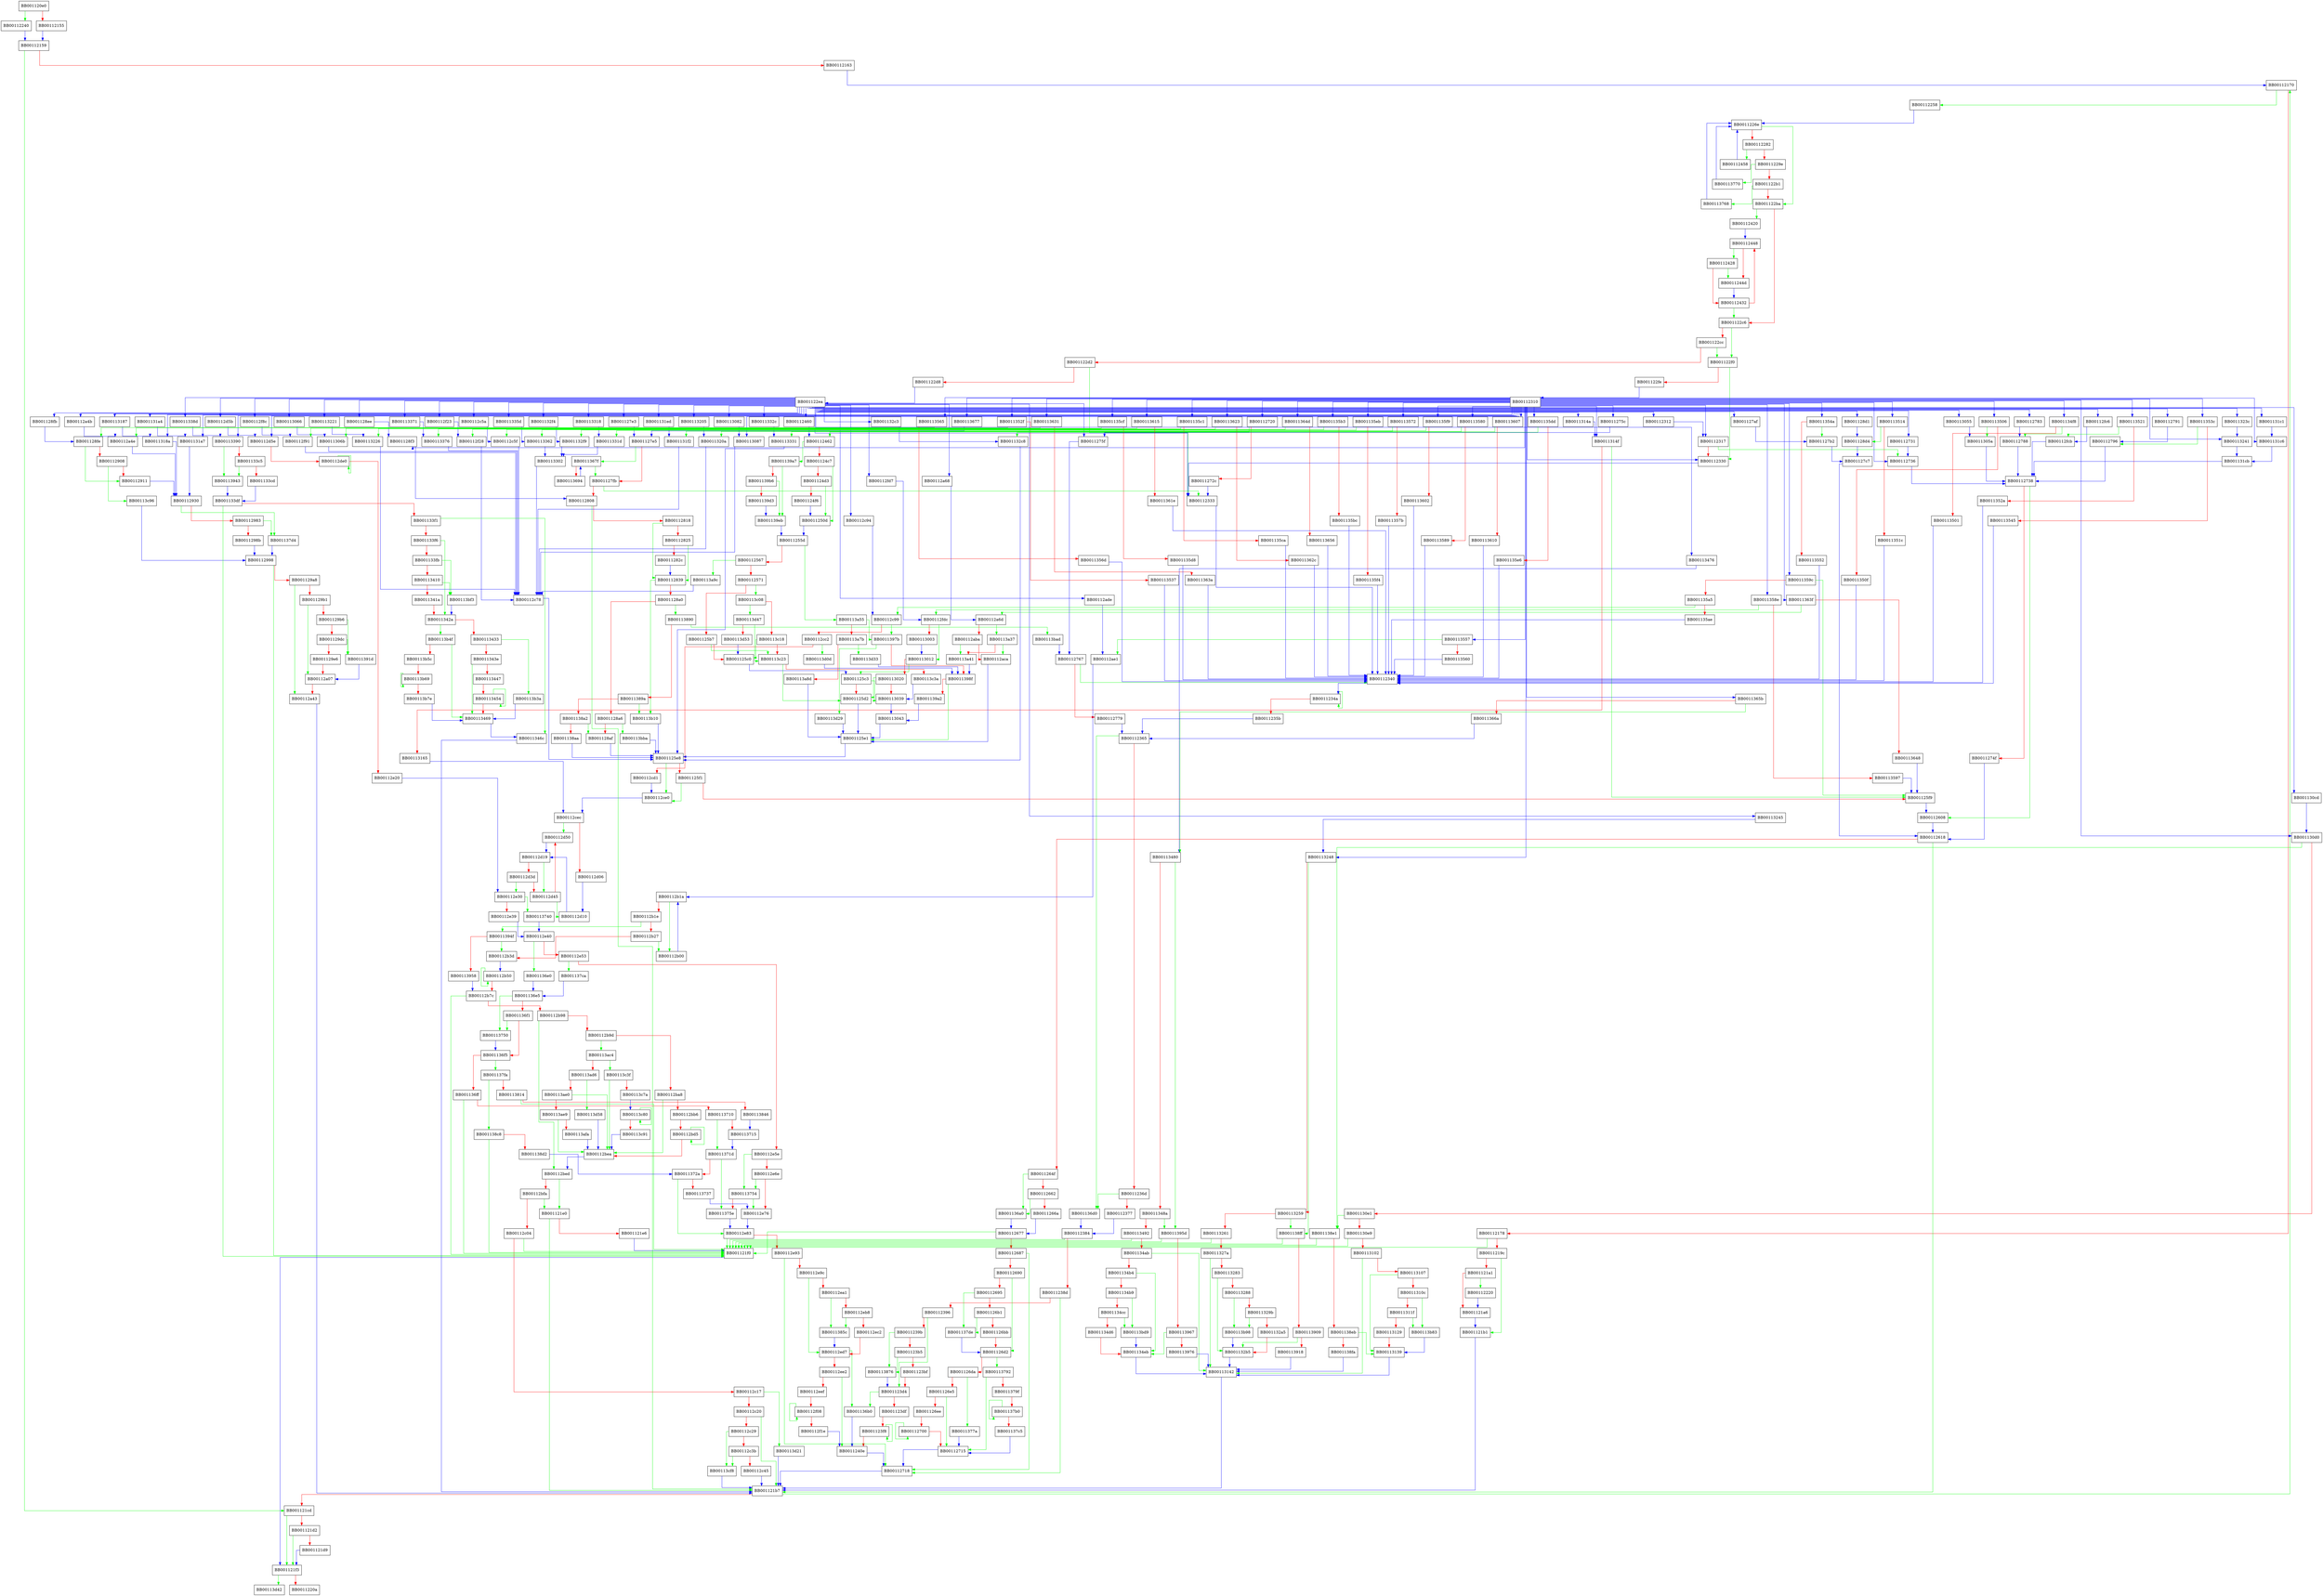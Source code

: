 digraph FUN_001120e0 {
  node [shape="box"];
  graph [splines=ortho];
  BB001120e0 -> BB00112240 [color="green"];
  BB001120e0 -> BB00112155 [color="red"];
  BB00112155 -> BB00112159 [color="blue"];
  BB00112159 -> BB001121cd [color="green"];
  BB00112159 -> BB00112163 [color="red"];
  BB00112163 -> BB00112170 [color="blue"];
  BB00112170 -> BB00112258 [color="green"];
  BB00112170 -> BB00112178 [color="red"];
  BB00112178 -> BB001121f0 [color="green"];
  BB00112178 -> BB0011219c [color="red"];
  BB0011219c -> BB001121b1 [color="green"];
  BB0011219c -> BB001121a1 [color="red"];
  BB001121a1 -> BB00112220 [color="green"];
  BB001121a1 -> BB001121a6 [color="red"];
  BB001121a6 -> BB001121b1 [color="blue"];
  BB001121b1 -> BB001121b7 [color="blue"];
  BB001121b7 -> BB00112170 [color="green"];
  BB001121b7 -> BB001121cd [color="red"];
  BB001121cd -> BB001121f3 [color="green"];
  BB001121cd -> BB001121d2 [color="red"];
  BB001121d2 -> BB001121f3 [color="green"];
  BB001121d2 -> BB001121d9 [color="red"];
  BB001121d9 -> BB001121f3 [color="blue"];
  BB001121e0 -> BB001121b7 [color="green"];
  BB001121e0 -> BB001121e6 [color="red"];
  BB001121e6 -> BB001121f0 [color="blue"];
  BB001121f0 -> BB001121f3 [color="blue"];
  BB001121f3 -> BB00113d42 [color="green"];
  BB001121f3 -> BB0011220a [color="red"];
  BB00112220 -> BB001121a6 [color="blue"];
  BB00112240 -> BB00112159 [color="blue"];
  BB00112258 -> BB0011226e [color="blue"];
  BB0011226e -> BB001122ba [color="green"];
  BB0011226e -> BB00112282 [color="red"];
  BB00112282 -> BB00112458 [color="green"];
  BB00112282 -> BB0011229e [color="red"];
  BB0011229e -> BB00113770 [color="green"];
  BB0011229e -> BB001122b1 [color="red"];
  BB001122b1 -> BB00113768 [color="green"];
  BB001122b1 -> BB001122ba [color="red"];
  BB001122ba -> BB00112420 [color="green"];
  BB001122ba -> BB001122c6 [color="red"];
  BB001122c6 -> BB001122f0 [color="green"];
  BB001122c6 -> BB001122cc [color="red"];
  BB001122cc -> BB001122f0 [color="green"];
  BB001122cc -> BB001122d2 [color="red"];
  BB001122d2 -> BB00112333 [color="green"];
  BB001122d2 -> BB001122d8 [color="red"];
  BB001122d8 -> BB001122ea [color="blue"];
  BB001122ea -> BB0011275f [color="blue"];
  BB001122ea -> BB00112333 [color="blue"];
  BB001122ea -> BB00113476 [color="blue"];
  BB001122ea -> BB001127e3 [color="blue"];
  BB001122ea -> BB001127af [color="blue"];
  BB001122ea -> BB00112791 [color="blue"];
  BB001122ea -> BB00112a68 [color="blue"];
  BB001122ea -> BB00112a4b [color="blue"];
  BB001122ea -> BB001128fb [color="blue"];
  BB001122ea -> BB00112460 [color="blue"];
  BB001122ea -> BB00113205 [color="blue"];
  BB001122ea -> BB001131ed [color="blue"];
  BB001122ea -> BB00112c5a [color="blue"];
  BB001122ea -> BB00112ade [color="blue"];
  BB001122ea -> BB001131c1 [color="blue"];
  BB001122ea -> BB001131a4 [color="blue"];
  BB001122ea -> BB00113221 [color="blue"];
  BB001122ea -> BB00113187 [color="blue"];
  BB001122ea -> BB00112f8c [color="blue"];
  BB001122ea -> BB00112f23 [color="blue"];
  BB001122ea -> BB00112fc6 [color="blue"];
  BB001122ea -> BB00112c94 [color="blue"];
  BB001122ea -> BB0011338d [color="blue"];
  BB001122ea -> BB001128d1 [color="blue"];
  BB001122ea -> BB00112312 [color="blue"];
  BB001122ea -> BB00112783 [color="blue"];
  BB001122ea -> BB00113371 [color="blue"];
  BB001122ea -> BB0011335d [color="blue"];
  BB001122ea -> BB0011332c [color="blue"];
  BB001122ea -> BB00113318 [color="blue"];
  BB001122ea -> BB001132f4 [color="blue"];
  BB001122ea -> BB001132c3 [color="blue"];
  BB001122ea -> BB00113245 [color="blue"];
  BB001122ea -> BB0011323c [color="blue"];
  BB001122ea -> BB0011314a [color="blue"];
  BB001122ea -> BB00112731 [color="blue"];
  BB001122ea -> BB00112d5b [color="blue"];
  BB001122ea -> BB001130cd [color="blue"];
  BB001122ea -> BB00113082 [color="blue"];
  BB001122ea -> BB00113066 [color="blue"];
  BB001122ea -> BB00113055 [color="blue"];
  BB001122ea -> BB00112fd7 [color="blue"];
  BB001122ea -> BB001128ee [color="blue"];
  BB001122f0 -> BB00112330 [color="green"];
  BB001122f0 -> BB001122fe [color="red"];
  BB001122fe -> BB00112310 [color="blue"];
  BB00112310 -> BB0011275c [color="blue"];
  BB00112310 -> BB00112330 [color="blue"];
  BB00112310 -> BB0011365b [color="blue"];
  BB00112310 -> BB00113677 [color="blue"];
  BB00112310 -> BB0011354a [color="blue"];
  BB00112310 -> BB0011353c [color="blue"];
  BB00112310 -> BB0011363f [color="blue"];
  BB00112310 -> BB0011352f [color="blue"];
  BB00112310 -> BB00113565 [color="blue"];
  BB00112310 -> BB00112720 [color="blue"];
  BB00112310 -> BB00113580 [color="blue"];
  BB00112310 -> BB00113572 [color="blue"];
  BB00112310 -> BB0011364d [color="blue"];
  BB00112310 -> BB00113557 [color="blue"];
  BB00112310 -> BB001131c6 [color="blue"];
  BB00112310 -> BB001131a7 [color="blue"];
  BB00112310 -> BB001135cf [color="blue"];
  BB00112310 -> BB0011318a [color="blue"];
  BB00112310 -> BB00113631 [color="blue"];
  BB00112310 -> BB00113623 [color="blue"];
  BB00112310 -> BB00113521 [color="blue"];
  BB00112310 -> BB0011359c [color="blue"];
  BB00112310 -> BB00113390 [color="blue"];
  BB00112310 -> BB00113514 [color="blue"];
  BB00112310 -> BB00112317 [color="blue"];
  BB00112310 -> BB001134f8 [color="blue"];
  BB00112310 -> BB001135c1 [color="blue"];
  BB00112310 -> BB001135b3 [color="blue"];
  BB00112310 -> BB00113607 [color="blue"];
  BB00112310 -> BB001135f9 [color="blue"];
  BB00112310 -> BB001135eb [color="blue"];
  BB00112310 -> BB001135dd [color="blue"];
  BB00112310 -> BB00113248 [color="blue"];
  BB00112310 -> BB00113241 [color="blue"];
  BB00112310 -> BB0011314f [color="blue"];
  BB00112310 -> BB00112736 [color="blue"];
  BB00112310 -> BB00112d5e [color="blue"];
  BB00112310 -> BB001130d0 [color="blue"];
  BB00112310 -> BB00113087 [color="blue"];
  BB00112310 -> BB00113615 [color="blue"];
  BB00112310 -> BB00113506 [color="blue"];
  BB00112310 -> BB0011358e [color="blue"];
  BB00112310 -> BB001128f3 [color="blue"];
  BB00112312 -> BB00112317 [color="blue"];
  BB00112317 -> BB00112736 [color="green"];
  BB00112317 -> BB00112330 [color="red"];
  BB00112330 -> BB00112333 [color="blue"];
  BB00112333 -> BB00112340 [color="blue"];
  BB00112340 -> BB0011234a [color="blue"];
  BB0011234a -> BB0011234a [color="green"];
  BB0011234a -> BB0011235b [color="red"];
  BB0011235b -> BB00112365 [color="blue"];
  BB00112365 -> BB001136d0 [color="green"];
  BB00112365 -> BB0011236d [color="red"];
  BB0011236d -> BB001136d0 [color="green"];
  BB0011236d -> BB00112377 [color="red"];
  BB00112377 -> BB00112384 [color="blue"];
  BB00112384 -> BB001121f0 [color="green"];
  BB00112384 -> BB0011238d [color="red"];
  BB0011238d -> BB00112718 [color="green"];
  BB0011238d -> BB00112396 [color="red"];
  BB00112396 -> BB001123d4 [color="green"];
  BB00112396 -> BB0011239b [color="red"];
  BB0011239b -> BB00113876 [color="green"];
  BB0011239b -> BB001123b5 [color="red"];
  BB001123b5 -> BB00113876 [color="green"];
  BB001123b5 -> BB001123bf [color="red"];
  BB001123bf -> BB001123d4 [color="red"];
  BB001123d4 -> BB001136b0 [color="green"];
  BB001123d4 -> BB001123df [color="red"];
  BB001123df -> BB001123f8 [color="red"];
  BB001123f8 -> BB001123f8 [color="green"];
  BB001123f8 -> BB0011240e [color="red"];
  BB0011240e -> BB00112718 [color="blue"];
  BB00112420 -> BB00112448 [color="blue"];
  BB00112428 -> BB0011244d [color="green"];
  BB00112428 -> BB00112432 [color="red"];
  BB00112432 -> BB001122c6 [color="green"];
  BB00112432 -> BB00112448 [color="red"];
  BB00112448 -> BB00112428 [color="green"];
  BB00112448 -> BB0011244d [color="red"];
  BB0011244d -> BB00112432 [color="blue"];
  BB00112458 -> BB0011226e [color="blue"];
  BB00112460 -> BB00112462 [color="blue"];
  BB00112462 -> BB001139a7 [color="green"];
  BB00112462 -> BB001124c7 [color="red"];
  BB001124c7 -> BB0011250d [color="green"];
  BB001124c7 -> BB001124d3 [color="red"];
  BB001124d3 -> BB0011250d [color="green"];
  BB001124d3 -> BB001124f6 [color="red"];
  BB001124f6 -> BB0011250d [color="blue"];
  BB0011250d -> BB0011255d [color="blue"];
  BB0011255d -> BB00113a55 [color="green"];
  BB0011255d -> BB00112567 [color="red"];
  BB00112567 -> BB00113a9c [color="green"];
  BB00112567 -> BB00112571 [color="red"];
  BB00112571 -> BB00113c08 [color="green"];
  BB00112571 -> BB001125b7 [color="red"];
  BB001125b7 -> BB00113c23 [color="green"];
  BB001125b7 -> BB001125c0 [color="red"];
  BB001125c0 -> BB001125c3 [color="blue"];
  BB001125c3 -> BB00113039 [color="green"];
  BB001125c3 -> BB001125d2 [color="red"];
  BB001125d2 -> BB001125e1 [color="blue"];
  BB001125e1 -> BB001125e8 [color="blue"];
  BB001125e8 -> BB00112ce0 [color="green"];
  BB001125e8 -> BB001125f1 [color="red"];
  BB001125f1 -> BB00112ce0 [color="green"];
  BB001125f1 -> BB001125f9 [color="red"];
  BB001125f9 -> BB00112608 [color="blue"];
  BB00112608 -> BB00112618 [color="blue"];
  BB00112618 -> BB001121b7 [color="green"];
  BB00112618 -> BB0011264f [color="red"];
  BB0011264f -> BB001136a0 [color="green"];
  BB0011264f -> BB00112662 [color="red"];
  BB00112662 -> BB001136a0 [color="green"];
  BB00112662 -> BB0011266a [color="red"];
  BB0011266a -> BB00112677 [color="blue"];
  BB00112677 -> BB001121f0 [color="green"];
  BB00112677 -> BB00112687 [color="red"];
  BB00112687 -> BB00112718 [color="green"];
  BB00112687 -> BB00112690 [color="red"];
  BB00112690 -> BB001126d2 [color="green"];
  BB00112690 -> BB00112695 [color="red"];
  BB00112695 -> BB001137de [color="green"];
  BB00112695 -> BB001126b1 [color="red"];
  BB001126b1 -> BB001137de [color="green"];
  BB001126b1 -> BB001126bb [color="red"];
  BB001126bb -> BB001126d2 [color="red"];
  BB001126d2 -> BB00113792 [color="green"];
  BB001126d2 -> BB001126da [color="red"];
  BB001126da -> BB0011377a [color="green"];
  BB001126da -> BB001126e5 [color="red"];
  BB001126e5 -> BB00112715 [color="green"];
  BB001126e5 -> BB001126ee [color="red"];
  BB001126ee -> BB00112700 [color="red"];
  BB00112700 -> BB00112700 [color="green"];
  BB00112700 -> BB00112715 [color="red"];
  BB00112715 -> BB00112718 [color="blue"];
  BB00112718 -> BB001121b7 [color="blue"];
  BB00112720 -> BB00112462 [color="green"];
  BB00112720 -> BB0011272c [color="red"];
  BB0011272c -> BB00112333 [color="blue"];
  BB00112731 -> BB00112736 [color="blue"];
  BB00112736 -> BB00112738 [color="blue"];
  BB00112738 -> BB00112608 [color="green"];
  BB00112738 -> BB0011274f [color="red"];
  BB0011274f -> BB00112618 [color="blue"];
  BB0011275c -> BB0011275f [color="blue"];
  BB0011275f -> BB00112767 [color="blue"];
  BB00112767 -> BB00112340 [color="green"];
  BB00112767 -> BB00112779 [color="red"];
  BB00112779 -> BB00112365 [color="blue"];
  BB00112783 -> BB00112788 [color="blue"];
  BB00112788 -> BB00112738 [color="blue"];
  BB00112791 -> BB00112796 [color="blue"];
  BB00112796 -> BB00112738 [color="blue"];
  BB001127af -> BB001127b2 [color="blue"];
  BB001127b2 -> BB001127c7 [color="blue"];
  BB001127c7 -> BB00112618 [color="blue"];
  BB001127e3 -> BB001127e5 [color="blue"];
  BB001127e5 -> BB0011367f [color="green"];
  BB001127e5 -> BB001127fb [color="red"];
  BB001127fb -> BB00112333 [color="green"];
  BB001127fb -> BB00112808 [color="red"];
  BB00112808 -> BB001121b7 [color="green"];
  BB00112808 -> BB00112818 [color="red"];
  BB00112818 -> BB00112839 [color="green"];
  BB00112818 -> BB00112825 [color="red"];
  BB00112825 -> BB00112839 [color="green"];
  BB00112825 -> BB0011282c [color="red"];
  BB0011282c -> BB00112839 [color="blue"];
  BB00112839 -> BB00113b10 [color="green"];
  BB00112839 -> BB001128a0 [color="red"];
  BB001128a0 -> BB00113890 [color="green"];
  BB001128a0 -> BB001128a6 [color="red"];
  BB001128a6 -> BB00113bba [color="green"];
  BB001128a6 -> BB001128af [color="red"];
  BB001128af -> BB001125e8 [color="blue"];
  BB001128d1 -> BB001128d4 [color="blue"];
  BB001128d4 -> BB001127c7 [color="blue"];
  BB001128ee -> BB001128f3 [color="blue"];
  BB001128f3 -> BB00112808 [color="blue"];
  BB001128fb -> BB001128fe [color="blue"];
  BB001128fe -> BB00112911 [color="green"];
  BB001128fe -> BB00112908 [color="red"];
  BB00112908 -> BB00113c96 [color="green"];
  BB00112908 -> BB00112911 [color="red"];
  BB00112911 -> BB00112930 [color="blue"];
  BB00112930 -> BB001137d4 [color="green"];
  BB00112930 -> BB00112983 [color="red"];
  BB00112983 -> BB001137d4 [color="green"];
  BB00112983 -> BB0011298b [color="red"];
  BB0011298b -> BB00112998 [color="blue"];
  BB00112998 -> BB001121f0 [color="green"];
  BB00112998 -> BB001129a8 [color="red"];
  BB001129a8 -> BB00112a43 [color="green"];
  BB001129a8 -> BB001129b1 [color="red"];
  BB001129b1 -> BB00112a07 [color="green"];
  BB001129b1 -> BB001129b6 [color="red"];
  BB001129b6 -> BB0011391d [color="green"];
  BB001129b6 -> BB001129dc [color="red"];
  BB001129dc -> BB0011391d [color="green"];
  BB001129dc -> BB001129e6 [color="red"];
  BB001129e6 -> BB00112a07 [color="red"];
  BB00112a07 -> BB00112a43 [color="red"];
  BB00112a43 -> BB001121b7 [color="blue"];
  BB00112a4b -> BB00112a4e [color="blue"];
  BB00112a4e -> BB00112930 [color="blue"];
  BB00112a68 -> BB00112a6d [color="blue"];
  BB00112a6d -> BB00113a37 [color="green"];
  BB00112a6d -> BB00112aba [color="red"];
  BB00112aba -> BB00113a41 [color="green"];
  BB00112aba -> BB00112aca [color="red"];
  BB00112aca -> BB001125e1 [color="blue"];
  BB00112ade -> BB00112ae1 [color="blue"];
  BB00112ae1 -> BB00112b1a [color="blue"];
  BB00112b00 -> BB00112b1a [color="blue"];
  BB00112b1a -> BB00112b00 [color="green"];
  BB00112b1a -> BB00112b1e [color="red"];
  BB00112b1e -> BB0011394f [color="green"];
  BB00112b1e -> BB00112b27 [color="red"];
  BB00112b27 -> BB00112b00 [color="green"];
  BB00112b27 -> BB00112b3d [color="red"];
  BB00112b3d -> BB00112b50 [color="blue"];
  BB00112b50 -> BB00112b50 [color="green"];
  BB00112b50 -> BB00112b7c [color="red"];
  BB00112b7c -> BB001121f0 [color="green"];
  BB00112b7c -> BB00112b98 [color="red"];
  BB00112b98 -> BB00112bed [color="green"];
  BB00112b98 -> BB00112b9d [color="red"];
  BB00112b9d -> BB00113ac4 [color="green"];
  BB00112b9d -> BB00112ba8 [color="red"];
  BB00112ba8 -> BB00112bea [color="green"];
  BB00112ba8 -> BB00112bb6 [color="red"];
  BB00112bb6 -> BB00112bd5 [color="red"];
  BB00112bd5 -> BB00112bd5 [color="green"];
  BB00112bd5 -> BB00112bea [color="red"];
  BB00112bea -> BB00112bed [color="blue"];
  BB00112bed -> BB001121e0 [color="green"];
  BB00112bed -> BB00112bfa [color="red"];
  BB00112bfa -> BB001121e0 [color="green"];
  BB00112bfa -> BB00112c04 [color="red"];
  BB00112c04 -> BB001121f0 [color="green"];
  BB00112c04 -> BB00112c17 [color="red"];
  BB00112c17 -> BB00113d21 [color="green"];
  BB00112c17 -> BB00112c20 [color="red"];
  BB00112c20 -> BB001121b7 [color="green"];
  BB00112c20 -> BB00112c29 [color="red"];
  BB00112c29 -> BB00113cf8 [color="green"];
  BB00112c29 -> BB00112c3b [color="red"];
  BB00112c3b -> BB00113cf8 [color="green"];
  BB00112c3b -> BB00112c45 [color="red"];
  BB00112c45 -> BB001121b7 [color="blue"];
  BB00112c5a -> BB00112c5f [color="blue"];
  BB00112c5f -> BB00112c78 [color="blue"];
  BB00112c78 -> BB001125e8 [color="blue"];
  BB00112c94 -> BB00112c99 [color="blue"];
  BB00112c99 -> BB0011397b [color="green"];
  BB00112c99 -> BB00112cc2 [color="red"];
  BB00112cc2 -> BB00113d0d [color="green"];
  BB00112cc2 -> BB00112cd1 [color="red"];
  BB00112cd1 -> BB00112ce0 [color="blue"];
  BB00112ce0 -> BB00112cec [color="blue"];
  BB00112cec -> BB00112d50 [color="green"];
  BB00112cec -> BB00112d06 [color="red"];
  BB00112d06 -> BB00112d10 [color="blue"];
  BB00112d10 -> BB00112d19 [color="blue"];
  BB00112d19 -> BB00112d45 [color="green"];
  BB00112d19 -> BB00112d3d [color="red"];
  BB00112d3d -> BB00112e30 [color="green"];
  BB00112d3d -> BB00112d45 [color="red"];
  BB00112d45 -> BB00112d10 [color="green"];
  BB00112d45 -> BB00112d50 [color="red"];
  BB00112d50 -> BB00112d19 [color="blue"];
  BB00112d5b -> BB00112d5e [color="blue"];
  BB00112d5e -> BB00112de0 [color="red"];
  BB00112de0 -> BB00112de0 [color="green"];
  BB00112de0 -> BB00112e20 [color="red"];
  BB00112e20 -> BB00112e30 [color="blue"];
  BB00112e30 -> BB00113740 [color="green"];
  BB00112e30 -> BB00112e39 [color="red"];
  BB00112e39 -> BB00112e40 [color="blue"];
  BB00112e40 -> BB001136e0 [color="green"];
  BB00112e40 -> BB00112e53 [color="red"];
  BB00112e53 -> BB001137ca [color="green"];
  BB00112e53 -> BB00112e5e [color="red"];
  BB00112e5e -> BB00113754 [color="green"];
  BB00112e5e -> BB00112e6e [color="red"];
  BB00112e6e -> BB00113754 [color="green"];
  BB00112e6e -> BB00112e76 [color="red"];
  BB00112e76 -> BB00112e83 [color="blue"];
  BB00112e83 -> BB001121f0 [color="green"];
  BB00112e83 -> BB00112e93 [color="red"];
  BB00112e93 -> BB00112718 [color="green"];
  BB00112e93 -> BB00112e9c [color="red"];
  BB00112e9c -> BB00112ed7 [color="green"];
  BB00112e9c -> BB00112ea1 [color="red"];
  BB00112ea1 -> BB0011385c [color="green"];
  BB00112ea1 -> BB00112eb8 [color="red"];
  BB00112eb8 -> BB0011385c [color="green"];
  BB00112eb8 -> BB00112ec2 [color="red"];
  BB00112ec2 -> BB00112ed7 [color="red"];
  BB00112ed7 -> BB001136b0 [color="green"];
  BB00112ed7 -> BB00112ee2 [color="red"];
  BB00112ee2 -> BB0011240e [color="green"];
  BB00112ee2 -> BB00112eef [color="red"];
  BB00112eef -> BB00112f08 [color="red"];
  BB00112f08 -> BB00112f08 [color="green"];
  BB00112f08 -> BB00112f1e [color="red"];
  BB00112f1e -> BB0011240e [color="blue"];
  BB00112f23 -> BB00112f28 [color="blue"];
  BB00112f28 -> BB00112c78 [color="blue"];
  BB00112f8c -> BB00112f91 [color="blue"];
  BB00112f91 -> BB00112c78 [color="blue"];
  BB00112fc6 -> BB00112fcb [color="blue"];
  BB00112fcb -> BB00112738 [color="blue"];
  BB00112fd7 -> BB00112fdc [color="blue"];
  BB00112fdc -> BB00113012 [color="green"];
  BB00112fdc -> BB00113003 [color="red"];
  BB00113003 -> BB00113012 [color="blue"];
  BB00113012 -> BB001125c3 [color="green"];
  BB00113012 -> BB00113020 [color="red"];
  BB00113020 -> BB001125d2 [color="green"];
  BB00113020 -> BB00113039 [color="red"];
  BB00113039 -> BB00113043 [color="blue"];
  BB00113043 -> BB001125e1 [color="blue"];
  BB00113055 -> BB0011305a [color="blue"];
  BB0011305a -> BB00112738 [color="blue"];
  BB00113066 -> BB0011306b [color="blue"];
  BB0011306b -> BB00112c78 [color="blue"];
  BB00113082 -> BB00113087 [color="blue"];
  BB00113087 -> BB00112c78 [color="blue"];
  BB001130cd -> BB001130d0 [color="blue"];
  BB001130d0 -> BB001138e1 [color="green"];
  BB001130d0 -> BB001130e1 [color="red"];
  BB001130e1 -> BB001138e1 [color="green"];
  BB001130e1 -> BB001130e9 [color="red"];
  BB001130e9 -> BB001121f0 [color="green"];
  BB001130e9 -> BB00113102 [color="red"];
  BB00113102 -> BB00113142 [color="green"];
  BB00113102 -> BB00113107 [color="red"];
  BB00113107 -> BB00113139 [color="green"];
  BB00113107 -> BB0011310c [color="red"];
  BB0011310c -> BB00113b83 [color="green"];
  BB0011310c -> BB0011311f [color="red"];
  BB0011311f -> BB00113b83 [color="green"];
  BB0011311f -> BB00113129 [color="red"];
  BB00113129 -> BB00113139 [color="red"];
  BB00113139 -> BB00113142 [color="blue"];
  BB00113142 -> BB001121b7 [color="blue"];
  BB0011314a -> BB0011314f [color="blue"];
  BB0011314f -> BB001125f9 [color="green"];
  BB0011314f -> BB00113165 [color="red"];
  BB00113165 -> BB00112cec [color="blue"];
  BB00113187 -> BB0011318a [color="blue"];
  BB0011318a -> BB00112930 [color="blue"];
  BB001131a4 -> BB001131a7 [color="blue"];
  BB001131a7 -> BB00112930 [color="blue"];
  BB001131c1 -> BB001131c6 [color="blue"];
  BB001131c6 -> BB001131cb [color="blue"];
  BB001131cb -> BB00112738 [color="blue"];
  BB001131ed -> BB001131f2 [color="blue"];
  BB001131f2 -> BB00112c78 [color="blue"];
  BB00113205 -> BB0011320a [color="blue"];
  BB0011320a -> BB00112c78 [color="blue"];
  BB00113221 -> BB00113226 [color="blue"];
  BB00113226 -> BB00112c78 [color="blue"];
  BB0011323c -> BB00113241 [color="blue"];
  BB00113241 -> BB001131cb [color="blue"];
  BB00113245 -> BB00113248 [color="blue"];
  BB00113248 -> BB001138ff [color="green"];
  BB00113248 -> BB00113259 [color="red"];
  BB00113259 -> BB001138ff [color="green"];
  BB00113259 -> BB00113261 [color="red"];
  BB00113261 -> BB001121f0 [color="green"];
  BB00113261 -> BB0011327a [color="red"];
  BB0011327a -> BB00113142 [color="green"];
  BB0011327a -> BB00113283 [color="red"];
  BB00113283 -> BB001132b5 [color="green"];
  BB00113283 -> BB00113288 [color="red"];
  BB00113288 -> BB00113b98 [color="green"];
  BB00113288 -> BB0011329b [color="red"];
  BB0011329b -> BB00113b98 [color="green"];
  BB0011329b -> BB001132a5 [color="red"];
  BB001132a5 -> BB001132b5 [color="red"];
  BB001132b5 -> BB00113142 [color="blue"];
  BB001132c3 -> BB001132c8 [color="blue"];
  BB001132c8 -> BB001125e8 [color="blue"];
  BB001132f4 -> BB001132f9 [color="blue"];
  BB001132f9 -> BB00113302 [color="blue"];
  BB00113302 -> BB00112c78 [color="blue"];
  BB00113318 -> BB0011331d [color="blue"];
  BB0011331d -> BB00113302 [color="blue"];
  BB0011332c -> BB00113331 [color="blue"];
  BB00113331 -> BB001125e8 [color="blue"];
  BB0011335d -> BB00113362 [color="blue"];
  BB00113362 -> BB00113302 [color="blue"];
  BB00113371 -> BB00113376 [color="blue"];
  BB00113376 -> BB00112c78 [color="blue"];
  BB0011338d -> BB00113390 [color="blue"];
  BB00113390 -> BB00113943 [color="green"];
  BB00113390 -> BB001133c5 [color="red"];
  BB001133c5 -> BB00113943 [color="green"];
  BB001133c5 -> BB001133cd [color="red"];
  BB001133cd -> BB001133df [color="blue"];
  BB001133df -> BB001121f0 [color="green"];
  BB001133df -> BB001133f1 [color="red"];
  BB001133f1 -> BB0011346c [color="green"];
  BB001133f1 -> BB001133f6 [color="red"];
  BB001133f6 -> BB0011342a [color="green"];
  BB001133f6 -> BB001133fb [color="red"];
  BB001133fb -> BB00113bf3 [color="green"];
  BB001133fb -> BB00113410 [color="red"];
  BB00113410 -> BB00113bf3 [color="green"];
  BB00113410 -> BB0011341a [color="red"];
  BB0011341a -> BB0011342a [color="red"];
  BB0011342a -> BB00113b4f [color="green"];
  BB0011342a -> BB00113433 [color="red"];
  BB00113433 -> BB00113b3a [color="green"];
  BB00113433 -> BB0011343e [color="red"];
  BB0011343e -> BB00113469 [color="green"];
  BB0011343e -> BB00113447 [color="red"];
  BB00113447 -> BB00113454 [color="red"];
  BB00113454 -> BB00113454 [color="green"];
  BB00113454 -> BB00113469 [color="red"];
  BB00113469 -> BB0011346c [color="blue"];
  BB0011346c -> BB001121b7 [color="blue"];
  BB00113476 -> BB00113480 [color="blue"];
  BB00113480 -> BB0011395d [color="green"];
  BB00113480 -> BB0011348a [color="red"];
  BB0011348a -> BB0011395d [color="green"];
  BB0011348a -> BB00113492 [color="red"];
  BB00113492 -> BB001121f0 [color="green"];
  BB00113492 -> BB001134ab [color="red"];
  BB001134ab -> BB00113142 [color="green"];
  BB001134ab -> BB001134b4 [color="red"];
  BB001134b4 -> BB001134eb [color="green"];
  BB001134b4 -> BB001134b9 [color="red"];
  BB001134b9 -> BB00113bd9 [color="green"];
  BB001134b9 -> BB001134cc [color="red"];
  BB001134cc -> BB00113bd9 [color="green"];
  BB001134cc -> BB001134d6 [color="red"];
  BB001134d6 -> BB001134eb [color="red"];
  BB001134eb -> BB00113142 [color="blue"];
  BB001134f8 -> BB00112788 [color="green"];
  BB001134f8 -> BB00113501 [color="red"];
  BB00113501 -> BB00112340 [color="blue"];
  BB00113506 -> BB0011305a [color="green"];
  BB00113506 -> BB0011350f [color="red"];
  BB0011350f -> BB00112340 [color="blue"];
  BB00113514 -> BB001128d4 [color="green"];
  BB00113514 -> BB0011351c [color="red"];
  BB0011351c -> BB00112340 [color="blue"];
  BB00113521 -> BB00112fcb [color="green"];
  BB00113521 -> BB0011352a [color="red"];
  BB0011352a -> BB00112340 [color="blue"];
  BB0011352f -> BB00112a4e [color="green"];
  BB0011352f -> BB00113537 [color="red"];
  BB00113537 -> BB00112340 [color="blue"];
  BB0011353c -> BB00112796 [color="green"];
  BB0011353c -> BB00113545 [color="red"];
  BB00113545 -> BB00112340 [color="blue"];
  BB0011354a -> BB001127b2 [color="green"];
  BB0011354a -> BB00113552 [color="red"];
  BB00113552 -> BB00112340 [color="blue"];
  BB00113557 -> BB00112ae1 [color="green"];
  BB00113557 -> BB00113560 [color="red"];
  BB00113560 -> BB00112340 [color="blue"];
  BB00113565 -> BB001128fe [color="green"];
  BB00113565 -> BB0011356d [color="red"];
  BB0011356d -> BB00112340 [color="blue"];
  BB00113572 -> BB001131f2 [color="green"];
  BB00113572 -> BB0011357b [color="red"];
  BB0011357b -> BB00112340 [color="blue"];
  BB00113580 -> BB0011320a [color="green"];
  BB00113580 -> BB00113589 [color="red"];
  BB00113589 -> BB00112340 [color="blue"];
  BB0011358e -> BB00112fdc [color="green"];
  BB0011358e -> BB00113597 [color="red"];
  BB00113597 -> BB001125f9 [color="blue"];
  BB0011359c -> BB001125f9 [color="green"];
  BB0011359c -> BB001135a5 [color="red"];
  BB001135a5 -> BB00112c99 [color="green"];
  BB001135a5 -> BB001135ae [color="red"];
  BB001135ae -> BB00112340 [color="blue"];
  BB001135b3 -> BB00113362 [color="green"];
  BB001135b3 -> BB001135bc [color="red"];
  BB001135bc -> BB00112340 [color="blue"];
  BB001135c1 -> BB00113376 [color="green"];
  BB001135c1 -> BB001135ca [color="red"];
  BB001135ca -> BB00112340 [color="blue"];
  BB001135cf -> BB00113226 [color="green"];
  BB001135cf -> BB001135d8 [color="red"];
  BB001135d8 -> BB00112340 [color="blue"];
  BB001135dd -> BB001132c8 [color="green"];
  BB001135dd -> BB001135e6 [color="red"];
  BB001135e6 -> BB00112340 [color="blue"];
  BB001135eb -> BB001132f9 [color="green"];
  BB001135eb -> BB001135f4 [color="red"];
  BB001135f4 -> BB00112340 [color="blue"];
  BB001135f9 -> BB0011331d [color="green"];
  BB001135f9 -> BB00113602 [color="red"];
  BB00113602 -> BB00112340 [color="blue"];
  BB00113607 -> BB00113331 [color="green"];
  BB00113607 -> BB00113610 [color="red"];
  BB00113610 -> BB00112340 [color="blue"];
  BB00113615 -> BB0011306b [color="green"];
  BB00113615 -> BB0011361e [color="red"];
  BB0011361e -> BB00112340 [color="blue"];
  BB00113623 -> BB00112f28 [color="green"];
  BB00113623 -> BB0011362c [color="red"];
  BB0011362c -> BB00112340 [color="blue"];
  BB00113631 -> BB00112f91 [color="green"];
  BB00113631 -> BB0011363a [color="red"];
  BB0011363a -> BB00112340 [color="blue"];
  BB0011363f -> BB00112a6d [color="green"];
  BB0011363f -> BB00113648 [color="red"];
  BB00113648 -> BB001125f9 [color="blue"];
  BB0011364d -> BB00112c5f [color="green"];
  BB0011364d -> BB00113656 [color="red"];
  BB00113656 -> BB00112340 [color="blue"];
  BB0011365b -> BB00113480 [color="green"];
  BB0011365b -> BB0011366a [color="red"];
  BB0011366a -> BB00112365 [color="blue"];
  BB00113677 -> BB001127e5 [color="blue"];
  BB0011367f -> BB001127fb [color="green"];
  BB0011367f -> BB00113694 [color="red"];
  BB00113694 -> BB0011367f [color="blue"];
  BB001136a0 -> BB00112677 [color="blue"];
  BB001136b0 -> BB0011240e [color="blue"];
  BB001136d0 -> BB00112384 [color="blue"];
  BB001136e0 -> BB001136e5 [color="blue"];
  BB001136e5 -> BB00113750 [color="green"];
  BB001136e5 -> BB001136f1 [color="red"];
  BB001136f1 -> BB00113750 [color="green"];
  BB001136f1 -> BB001136f5 [color="red"];
  BB001136f5 -> BB001137fa [color="green"];
  BB001136f5 -> BB001136ff [color="red"];
  BB001136ff -> BB001121f0 [color="green"];
  BB001136ff -> BB00113710 [color="red"];
  BB00113710 -> BB0011371d [color="green"];
  BB00113710 -> BB00113715 [color="red"];
  BB00113715 -> BB0011371d [color="blue"];
  BB0011371d -> BB0011375e [color="green"];
  BB0011371d -> BB0011372a [color="red"];
  BB0011372a -> BB00112e83 [color="green"];
  BB0011372a -> BB00113737 [color="red"];
  BB00113737 -> BB00112e76 [color="blue"];
  BB00113740 -> BB00112e40 [color="blue"];
  BB00113750 -> BB001136f5 [color="blue"];
  BB00113754 -> BB00112e76 [color="green"];
  BB00113754 -> BB0011375e [color="red"];
  BB0011375e -> BB00112e83 [color="blue"];
  BB00113768 -> BB0011226e [color="blue"];
  BB00113770 -> BB0011226e [color="blue"];
  BB0011377a -> BB00112715 [color="blue"];
  BB00113792 -> BB00112715 [color="green"];
  BB00113792 -> BB0011379f [color="red"];
  BB0011379f -> BB001137b0 [color="red"];
  BB001137b0 -> BB001137b0 [color="green"];
  BB001137b0 -> BB001137c5 [color="red"];
  BB001137c5 -> BB00112715 [color="blue"];
  BB001137ca -> BB001136e5 [color="blue"];
  BB001137d4 -> BB00112998 [color="blue"];
  BB001137de -> BB001126d2 [color="blue"];
  BB001137fa -> BB001138c8 [color="green"];
  BB001137fa -> BB00113814 [color="red"];
  BB00113814 -> BB001121f0 [color="green"];
  BB00113814 -> BB00113846 [color="red"];
  BB00113846 -> BB00113715 [color="blue"];
  BB0011385c -> BB00112ed7 [color="blue"];
  BB00113876 -> BB001123d4 [color="blue"];
  BB00113890 -> BB00113bad [color="green"];
  BB00113890 -> BB0011389a [color="red"];
  BB0011389a -> BB00113b10 [color="green"];
  BB0011389a -> BB001138a2 [color="red"];
  BB001138a2 -> BB001128af [color="green"];
  BB001138a2 -> BB001138aa [color="red"];
  BB001138aa -> BB001125e8 [color="blue"];
  BB001138c8 -> BB001121f0 [color="green"];
  BB001138c8 -> BB001138d2 [color="red"];
  BB001138d2 -> BB0011372a [color="blue"];
  BB001138e1 -> BB001121f0 [color="green"];
  BB001138e1 -> BB001138eb [color="red"];
  BB001138eb -> BB00113139 [color="green"];
  BB001138eb -> BB001138fa [color="red"];
  BB001138fa -> BB00113142 [color="blue"];
  BB001138ff -> BB001121f0 [color="green"];
  BB001138ff -> BB00113909 [color="red"];
  BB00113909 -> BB001132b5 [color="green"];
  BB00113909 -> BB00113918 [color="red"];
  BB00113918 -> BB00113142 [color="blue"];
  BB0011391d -> BB00112a07 [color="blue"];
  BB00113943 -> BB001133df [color="blue"];
  BB0011394f -> BB00112b3d [color="green"];
  BB0011394f -> BB00113958 [color="red"];
  BB00113958 -> BB00112b7c [color="blue"];
  BB0011395d -> BB001121f0 [color="green"];
  BB0011395d -> BB00113967 [color="red"];
  BB00113967 -> BB001134eb [color="green"];
  BB00113967 -> BB00113976 [color="red"];
  BB00113976 -> BB00113142 [color="blue"];
  BB0011397b -> BB00113d29 [color="green"];
  BB0011397b -> BB0011398f [color="red"];
  BB0011398f -> BB001125e1 [color="green"];
  BB0011398f -> BB001139a2 [color="red"];
  BB001139a2 -> BB00113043 [color="blue"];
  BB001139a7 -> BB001139eb [color="green"];
  BB001139a7 -> BB001139b6 [color="red"];
  BB001139b6 -> BB001139eb [color="green"];
  BB001139b6 -> BB001139d3 [color="red"];
  BB001139d3 -> BB001139eb [color="blue"];
  BB001139eb -> BB0011255d [color="blue"];
  BB00113a37 -> BB00112aca [color="green"];
  BB00113a37 -> BB00113a41 [color="red"];
  BB00113a41 -> BB0011398f [color="blue"];
  BB00113a55 -> BB0011397b [color="green"];
  BB00113a55 -> BB00113a7b [color="red"];
  BB00113a7b -> BB00113d33 [color="green"];
  BB00113a7b -> BB00113a8d [color="red"];
  BB00113a8d -> BB001125e1 [color="blue"];
  BB00113a9c -> BB00112c78 [color="blue"];
  BB00113ac4 -> BB00113c3f [color="green"];
  BB00113ac4 -> BB00113ad6 [color="red"];
  BB00113ad6 -> BB00113d58 [color="green"];
  BB00113ad6 -> BB00113ae0 [color="red"];
  BB00113ae0 -> BB00112bea [color="green"];
  BB00113ae0 -> BB00113ae9 [color="red"];
  BB00113ae9 -> BB00112bea [color="green"];
  BB00113ae9 -> BB00113afa [color="red"];
  BB00113afa -> BB00112bea [color="blue"];
  BB00113b10 -> BB001125e8 [color="blue"];
  BB00113b3a -> BB00113469 [color="blue"];
  BB00113b4f -> BB00113469 [color="green"];
  BB00113b4f -> BB00113b5c [color="red"];
  BB00113b5c -> BB00113b69 [color="red"];
  BB00113b69 -> BB00113b69 [color="green"];
  BB00113b69 -> BB00113b7e [color="red"];
  BB00113b7e -> BB00113469 [color="blue"];
  BB00113b83 -> BB00113139 [color="blue"];
  BB00113b98 -> BB001132b5 [color="blue"];
  BB00113bad -> BB00112767 [color="blue"];
  BB00113bba -> BB001125e8 [color="blue"];
  BB00113bd9 -> BB001134eb [color="blue"];
  BB00113bf3 -> BB0011342a [color="blue"];
  BB00113c08 -> BB00113d47 [color="green"];
  BB00113c08 -> BB00113c18 [color="red"];
  BB00113c18 -> BB001125c0 [color="green"];
  BB00113c18 -> BB00113c23 [color="red"];
  BB00113c23 -> BB001125d2 [color="green"];
  BB00113c23 -> BB00113c3a [color="red"];
  BB00113c3a -> BB00113039 [color="blue"];
  BB00113c3f -> BB00112bea [color="green"];
  BB00113c3f -> BB00113c7a [color="red"];
  BB00113c7a -> BB00113c80 [color="blue"];
  BB00113c80 -> BB00113c80 [color="green"];
  BB00113c80 -> BB00113c91 [color="red"];
  BB00113c91 -> BB00112bea [color="blue"];
  BB00113c96 -> BB00112998 [color="blue"];
  BB00113cf8 -> BB001121b7 [color="blue"];
  BB00113d0d -> BB0011398f [color="blue"];
  BB00113d21 -> BB001121b7 [color="blue"];
  BB00113d29 -> BB001125e1 [color="blue"];
  BB00113d33 -> BB0011398f [color="blue"];
  BB00113d47 -> BB00113c23 [color="green"];
  BB00113d47 -> BB00113d53 [color="red"];
  BB00113d53 -> BB001125c0 [color="blue"];
  BB00113d58 -> BB00112bea [color="blue"];
}